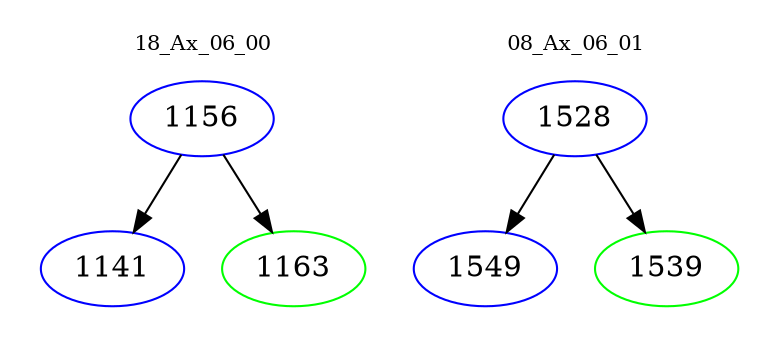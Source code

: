 digraph{
subgraph cluster_0 {
color = white
label = "18_Ax_06_00";
fontsize=10;
T0_1156 [label="1156", color="blue"]
T0_1156 -> T0_1141 [color="black"]
T0_1141 [label="1141", color="blue"]
T0_1156 -> T0_1163 [color="black"]
T0_1163 [label="1163", color="green"]
}
subgraph cluster_1 {
color = white
label = "08_Ax_06_01";
fontsize=10;
T1_1528 [label="1528", color="blue"]
T1_1528 -> T1_1549 [color="black"]
T1_1549 [label="1549", color="blue"]
T1_1528 -> T1_1539 [color="black"]
T1_1539 [label="1539", color="green"]
}
}
